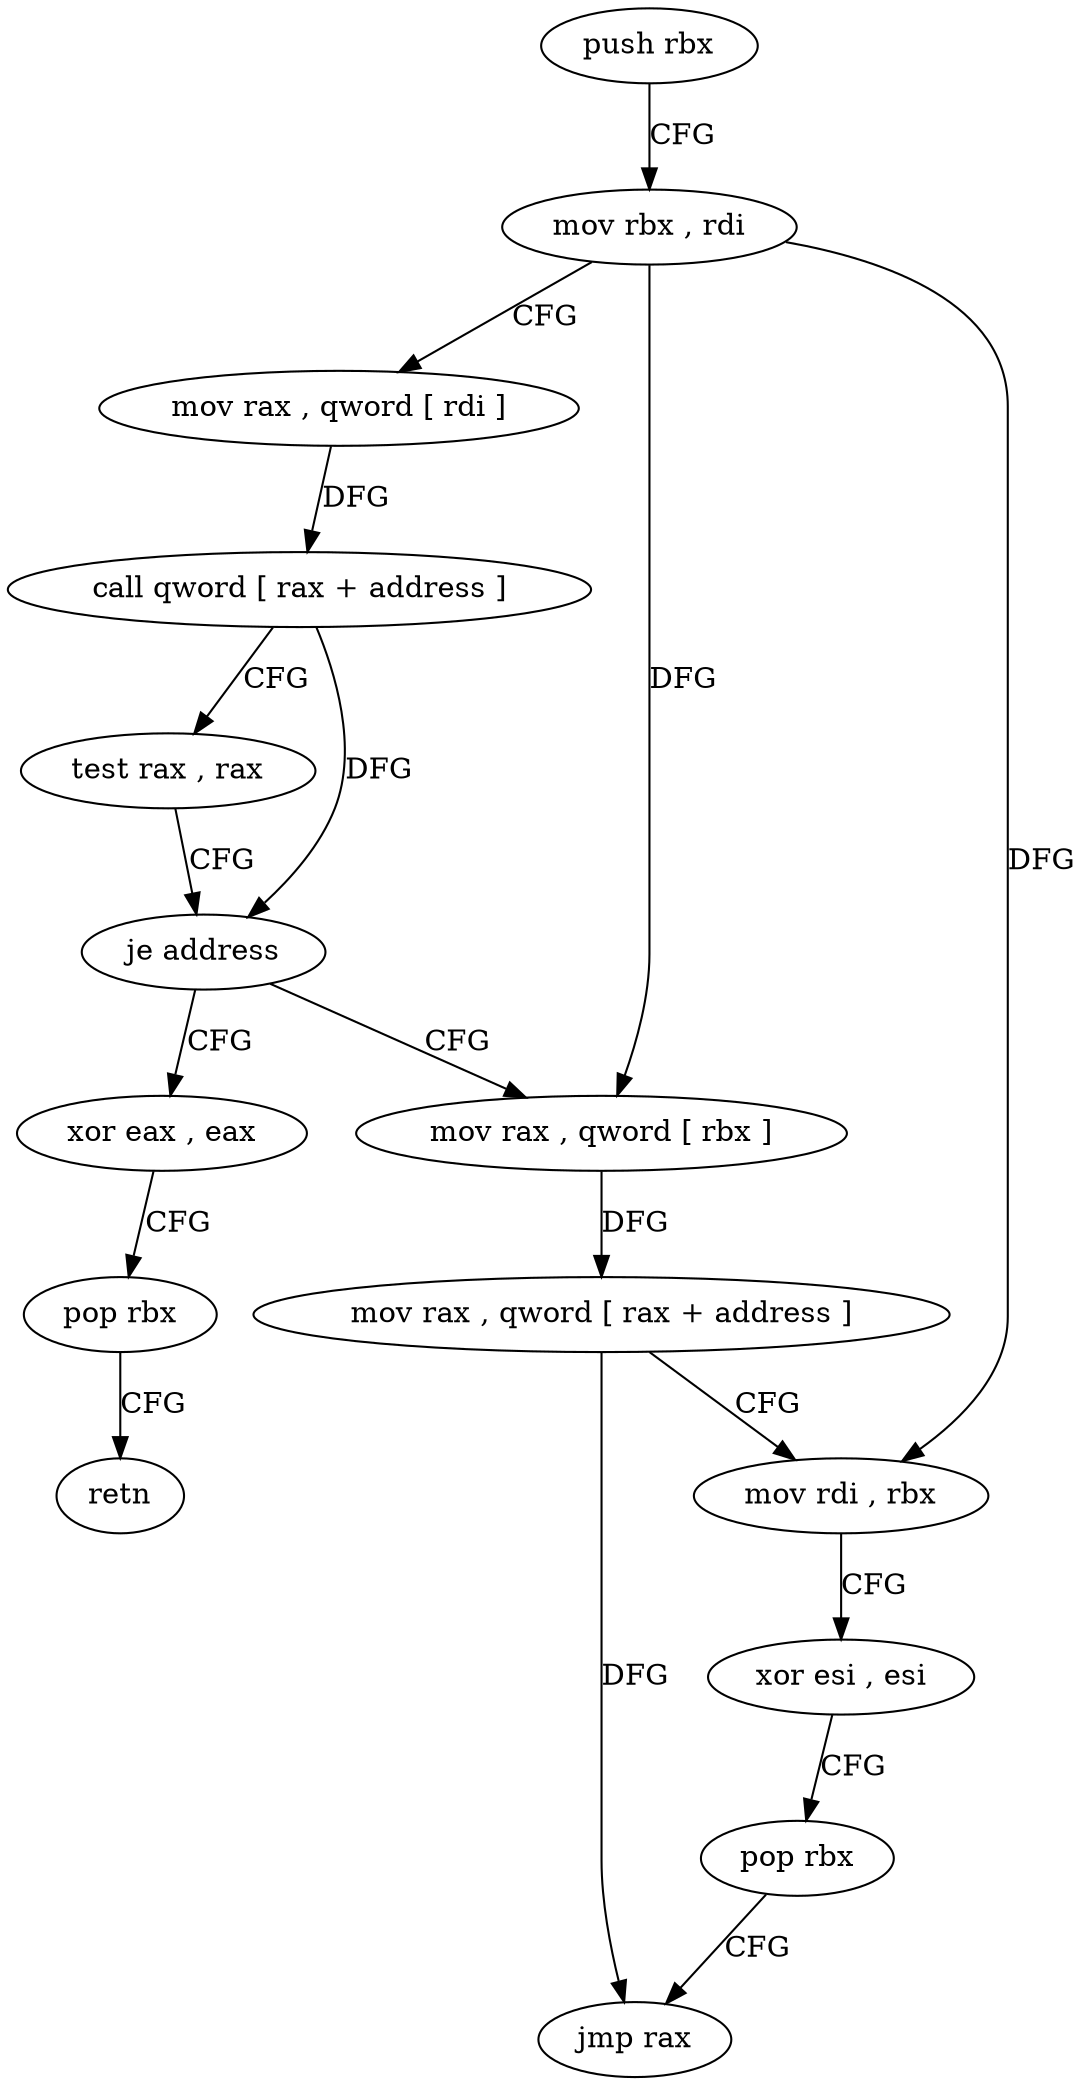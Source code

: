 digraph "func" {
"186256" [label = "push rbx" ]
"186257" [label = "mov rbx , rdi" ]
"186260" [label = "mov rax , qword [ rdi ]" ]
"186263" [label = "call qword [ rax + address ]" ]
"186266" [label = "test rax , rax" ]
"186269" [label = "je address" ]
"186289" [label = "xor eax , eax" ]
"186271" [label = "mov rax , qword [ rbx ]" ]
"186291" [label = "pop rbx" ]
"186292" [label = "retn" ]
"186274" [label = "mov rax , qword [ rax + address ]" ]
"186281" [label = "mov rdi , rbx" ]
"186284" [label = "xor esi , esi" ]
"186286" [label = "pop rbx" ]
"186287" [label = "jmp rax" ]
"186256" -> "186257" [ label = "CFG" ]
"186257" -> "186260" [ label = "CFG" ]
"186257" -> "186271" [ label = "DFG" ]
"186257" -> "186281" [ label = "DFG" ]
"186260" -> "186263" [ label = "DFG" ]
"186263" -> "186266" [ label = "CFG" ]
"186263" -> "186269" [ label = "DFG" ]
"186266" -> "186269" [ label = "CFG" ]
"186269" -> "186289" [ label = "CFG" ]
"186269" -> "186271" [ label = "CFG" ]
"186289" -> "186291" [ label = "CFG" ]
"186271" -> "186274" [ label = "DFG" ]
"186291" -> "186292" [ label = "CFG" ]
"186274" -> "186281" [ label = "CFG" ]
"186274" -> "186287" [ label = "DFG" ]
"186281" -> "186284" [ label = "CFG" ]
"186284" -> "186286" [ label = "CFG" ]
"186286" -> "186287" [ label = "CFG" ]
}
